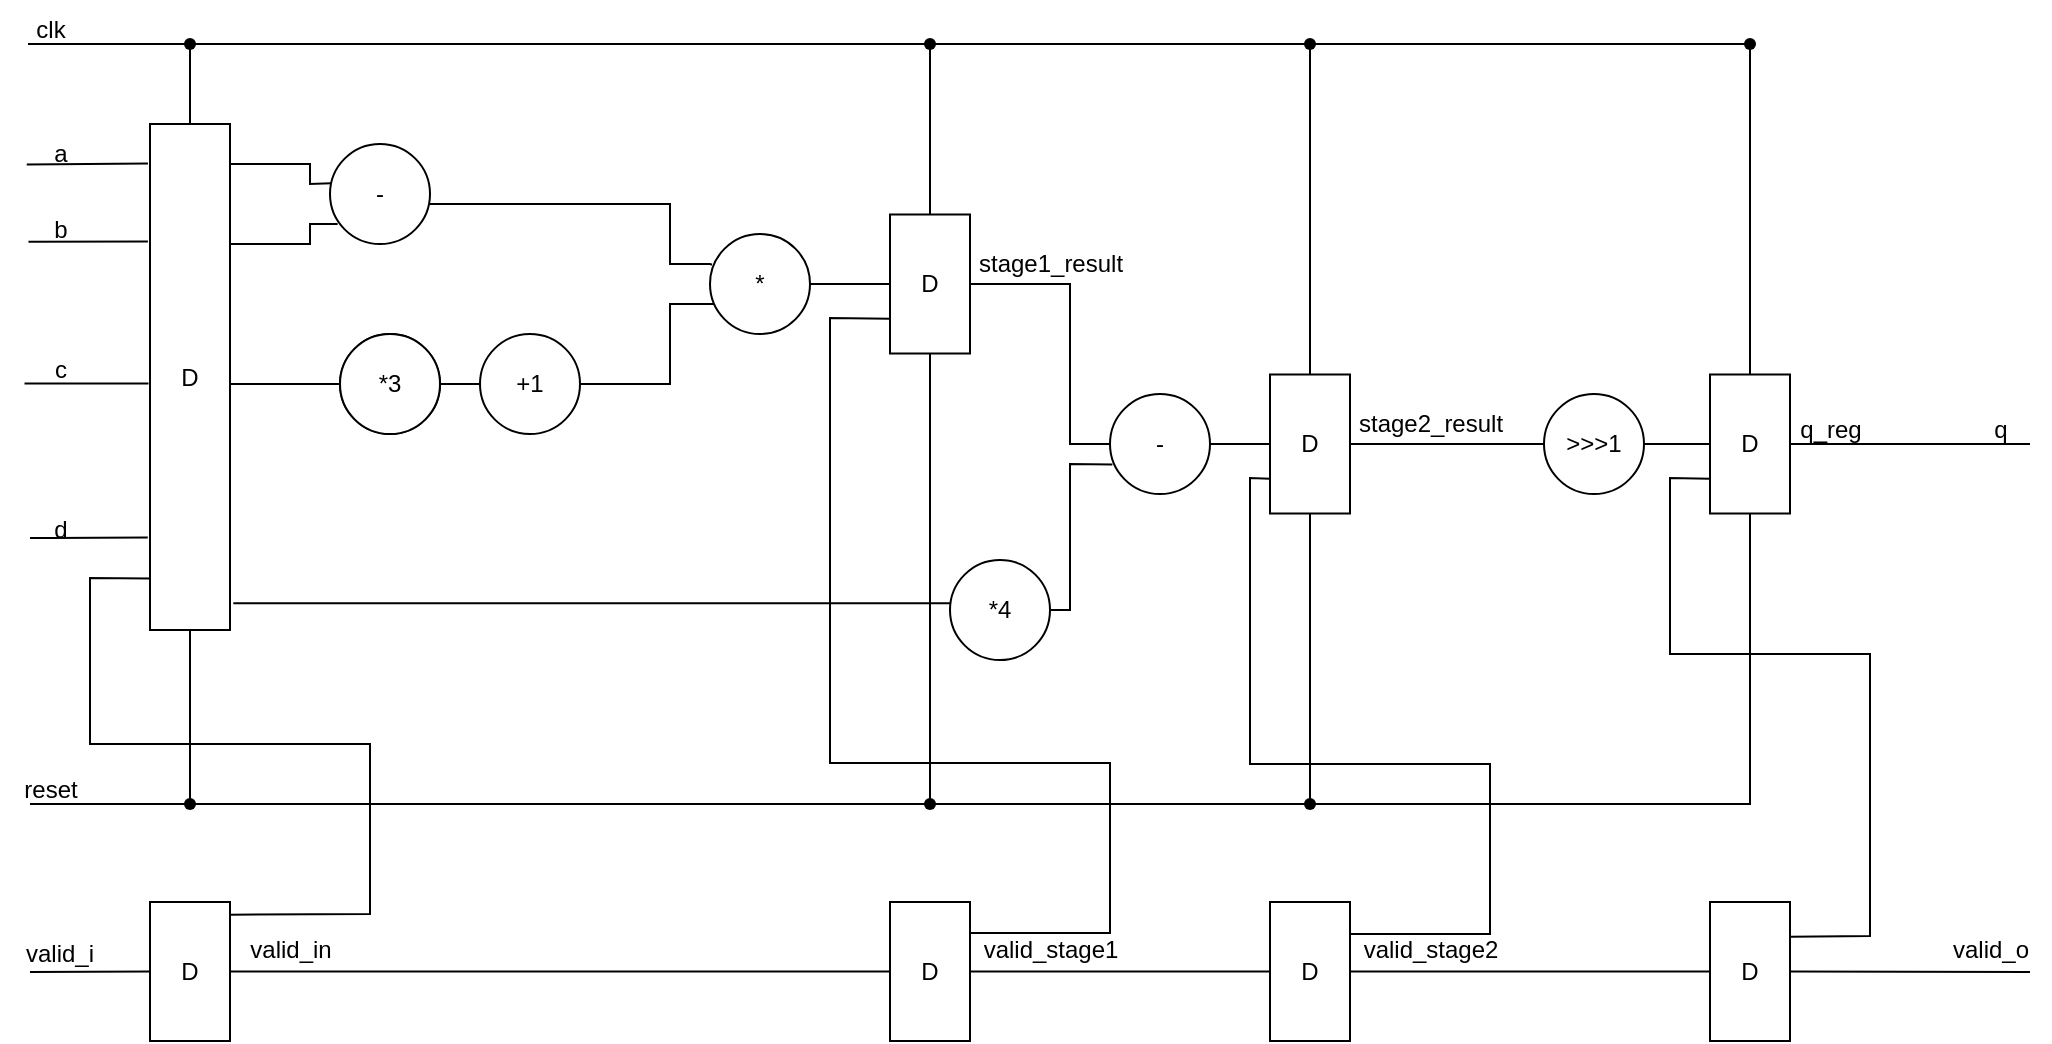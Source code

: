 <mxfile version="26.2.14">
  <diagram name="Страница — 1" id="qWmt-0j7AzN8GGAEcTqa">
    <mxGraphModel dx="1665" dy="791" grid="1" gridSize="10" guides="1" tooltips="1" connect="1" arrows="1" fold="1" page="1" pageScale="1" pageWidth="827" pageHeight="1169" math="0" shadow="0">
      <root>
        <mxCell id="0" />
        <mxCell id="1" parent="0" />
        <mxCell id="HM6oL9ZmOvFtEMd_MzmD-1" value="" style="endArrow=none;html=1;rounded=0;entryX=0.012;entryY=0.392;entryDx=0;entryDy=0;entryPerimeter=0;" parent="1" target="udKlv2XS0zDgbgj1gm9A-9" edge="1">
          <mxGeometry width="50" height="50" relative="1" as="geometry">
            <mxPoint x="120" y="200" as="sourcePoint" />
            <mxPoint x="200" y="210" as="targetPoint" />
            <Array as="points">
              <mxPoint x="160" y="200" />
              <mxPoint x="160" y="210" />
            </Array>
          </mxGeometry>
        </mxCell>
        <mxCell id="HM6oL9ZmOvFtEMd_MzmD-2" value="" style="endArrow=none;html=1;rounded=0;entryX=0.076;entryY=0.8;entryDx=0;entryDy=0;entryPerimeter=0;" parent="1" target="udKlv2XS0zDgbgj1gm9A-9" edge="1">
          <mxGeometry width="50" height="50" relative="1" as="geometry">
            <mxPoint x="120" y="240" as="sourcePoint" />
            <mxPoint x="200" y="230" as="targetPoint" />
            <Array as="points">
              <mxPoint x="160" y="240" />
              <mxPoint x="160" y="230" />
            </Array>
          </mxGeometry>
        </mxCell>
        <mxCell id="HM6oL9ZmOvFtEMd_MzmD-3" value="" style="endArrow=none;html=1;rounded=0;entryX=0;entryY=0.5;entryDx=0;entryDy=0;" parent="1" target="udKlv2XS0zDgbgj1gm9A-3" edge="1">
          <mxGeometry width="50" height="50" relative="1" as="geometry">
            <mxPoint x="120" y="310" as="sourcePoint" />
            <mxPoint x="200" y="310.0" as="targetPoint" />
          </mxGeometry>
        </mxCell>
        <mxCell id="HM6oL9ZmOvFtEMd_MzmD-4" value="" style="endArrow=none;html=1;rounded=0;entryX=0.012;entryY=0.432;entryDx=0;entryDy=0;exitX=1.041;exitY=0.947;exitDx=0;exitDy=0;exitPerimeter=0;entryPerimeter=0;" parent="1" target="udKlv2XS0zDgbgj1gm9A-10" edge="1" source="udKlv2XS0zDgbgj1gm9A-2">
          <mxGeometry width="50" height="50" relative="1" as="geometry">
            <mxPoint x="140" y="420" as="sourcePoint" />
            <mxPoint x="200" y="420" as="targetPoint" />
          </mxGeometry>
        </mxCell>
        <mxCell id="HM6oL9ZmOvFtEMd_MzmD-6" value="b" style="text;html=1;align=center;verticalAlign=middle;resizable=0;points=[];autosize=1;strokeColor=none;fillColor=none;" parent="1" vertex="1">
          <mxGeometry x="20" y="218" width="30" height="30" as="geometry" />
        </mxCell>
        <mxCell id="HM6oL9ZmOvFtEMd_MzmD-10" value="a" style="text;html=1;align=center;verticalAlign=middle;resizable=0;points=[];autosize=1;strokeColor=none;fillColor=none;" parent="1" vertex="1">
          <mxGeometry x="20" y="180" width="30" height="30" as="geometry" />
        </mxCell>
        <mxCell id="HM6oL9ZmOvFtEMd_MzmD-17" value="" style="endArrow=none;html=1;rounded=0;entryX=0;entryY=0.5;entryDx=0;entryDy=0;exitX=1;exitY=0.5;exitDx=0;exitDy=0;" parent="1" source="udKlv2XS0zDgbgj1gm9A-12" target="udKlv2XS0zDgbgj1gm9A-11" edge="1">
          <mxGeometry width="50" height="50" relative="1" as="geometry">
            <mxPoint x="225" y="300" as="sourcePoint" />
            <mxPoint x="255" y="300" as="targetPoint" />
          </mxGeometry>
        </mxCell>
        <mxCell id="HM6oL9ZmOvFtEMd_MzmD-19" value="" style="endArrow=none;html=1;rounded=0;exitX=1;exitY=0.5;exitDx=0;exitDy=0;entryX=0.047;entryY=0.7;entryDx=0;entryDy=0;entryPerimeter=0;" parent="1" source="udKlv2XS0zDgbgj1gm9A-11" target="udKlv2XS0zDgbgj1gm9A-13" edge="1">
          <mxGeometry width="50" height="50" relative="1" as="geometry">
            <mxPoint x="320" y="310" as="sourcePoint" />
            <mxPoint x="374" y="270" as="targetPoint" />
            <Array as="points">
              <mxPoint x="330" y="310" />
              <mxPoint x="340" y="310" />
              <mxPoint x="340" y="270" />
            </Array>
          </mxGeometry>
        </mxCell>
        <mxCell id="HM6oL9ZmOvFtEMd_MzmD-22" value="" style="endArrow=none;html=1;rounded=0;exitX=0.996;exitY=0.6;exitDx=0;exitDy=0;entryX=0.02;entryY=0.307;entryDx=0;entryDy=0;exitPerimeter=0;entryPerimeter=0;" parent="1" source="udKlv2XS0zDgbgj1gm9A-9" target="udKlv2XS0zDgbgj1gm9A-13" edge="1">
          <mxGeometry width="50" height="50" relative="1" as="geometry">
            <mxPoint x="240" y="220" as="sourcePoint" />
            <mxPoint x="374" y="250" as="targetPoint" />
            <Array as="points">
              <mxPoint x="340" y="220" />
              <mxPoint x="340" y="250" />
              <mxPoint x="360" y="250" />
            </Array>
          </mxGeometry>
        </mxCell>
        <mxCell id="HM6oL9ZmOvFtEMd_MzmD-31" value="" style="endArrow=none;html=1;rounded=0;entryX=1;entryY=0.5;entryDx=0;entryDy=0;exitX=0;exitY=0.5;exitDx=0;exitDy=0;" parent="1" target="udKlv2XS0zDgbgj1gm9A-15" edge="1" source="udKlv2XS0zDgbgj1gm9A-23">
          <mxGeometry width="50" height="50" relative="1" as="geometry">
            <mxPoint x="940" y="340" as="sourcePoint" />
            <mxPoint x="762" y="340" as="targetPoint" />
          </mxGeometry>
        </mxCell>
        <mxCell id="HM6oL9ZmOvFtEMd_MzmD-32" value="q" style="text;html=1;align=center;verticalAlign=middle;resizable=0;points=[];autosize=1;strokeColor=none;fillColor=none;" parent="1" vertex="1">
          <mxGeometry x="990" y="318" width="30" height="30" as="geometry" />
        </mxCell>
        <mxCell id="HM6oL9ZmOvFtEMd_MzmD-46" value="d" style="text;html=1;align=center;verticalAlign=middle;resizable=0;points=[];autosize=1;strokeColor=none;fillColor=none;" parent="1" vertex="1">
          <mxGeometry x="20" y="368" width="30" height="30" as="geometry" />
        </mxCell>
        <mxCell id="HM6oL9ZmOvFtEMd_MzmD-48" value="c" style="text;html=1;align=center;verticalAlign=middle;resizable=0;points=[];autosize=1;strokeColor=none;fillColor=none;" parent="1" vertex="1">
          <mxGeometry x="20" y="288" width="30" height="30" as="geometry" />
        </mxCell>
        <mxCell id="udKlv2XS0zDgbgj1gm9A-2" value="D" style="whiteSpace=wrap;html=1;" vertex="1" parent="1">
          <mxGeometry x="80" y="180" width="40" height="253" as="geometry" />
        </mxCell>
        <mxCell id="udKlv2XS0zDgbgj1gm9A-3" value="*3" style="ellipse;whiteSpace=wrap;html=1;aspect=fixed;" vertex="1" parent="1">
          <mxGeometry x="175" y="285" width="50" height="50" as="geometry" />
        </mxCell>
        <mxCell id="udKlv2XS0zDgbgj1gm9A-4" value="" style="endArrow=none;html=1;rounded=0;entryX=-0.028;entryY=0.936;entryDx=0;entryDy=0;entryPerimeter=0;" edge="1" parent="1">
          <mxGeometry width="50" height="50" relative="1" as="geometry">
            <mxPoint x="20" y="387" as="sourcePoint" />
            <mxPoint x="78.88" y="386.808" as="targetPoint" />
            <Array as="points">
              <mxPoint x="30" y="387" />
            </Array>
          </mxGeometry>
        </mxCell>
        <mxCell id="udKlv2XS0zDgbgj1gm9A-5" value="" style="endArrow=none;html=1;rounded=0;exitX=-0.091;exitY=0.724;exitDx=0;exitDy=0;exitPerimeter=0;entryX=-0.019;entryY=0.513;entryDx=0;entryDy=0;entryPerimeter=0;" edge="1" parent="1" source="HM6oL9ZmOvFtEMd_MzmD-48" target="udKlv2XS0zDgbgj1gm9A-2">
          <mxGeometry width="50" height="50" relative="1" as="geometry">
            <mxPoint x="160" y="330" as="sourcePoint" />
            <mxPoint x="210" y="280" as="targetPoint" />
          </mxGeometry>
        </mxCell>
        <mxCell id="udKlv2XS0zDgbgj1gm9A-7" value="" style="endArrow=none;html=1;rounded=0;entryX=-0.026;entryY=0.232;entryDx=0;entryDy=0;entryPerimeter=0;exitX=-0.026;exitY=0.696;exitDx=0;exitDy=0;exitPerimeter=0;" edge="1" parent="1" source="HM6oL9ZmOvFtEMd_MzmD-6" target="udKlv2XS0zDgbgj1gm9A-2">
          <mxGeometry width="50" height="50" relative="1" as="geometry">
            <mxPoint x="90" y="310" as="sourcePoint" />
            <mxPoint x="140" y="260" as="targetPoint" />
          </mxGeometry>
        </mxCell>
        <mxCell id="udKlv2XS0zDgbgj1gm9A-8" value="" style="endArrow=none;html=1;rounded=0;exitX=-0.054;exitY=0.676;exitDx=0;exitDy=0;exitPerimeter=0;entryX=-0.026;entryY=0.078;entryDx=0;entryDy=0;entryPerimeter=0;" edge="1" parent="1" source="HM6oL9ZmOvFtEMd_MzmD-10" target="udKlv2XS0zDgbgj1gm9A-2">
          <mxGeometry width="50" height="50" relative="1" as="geometry">
            <mxPoint x="90" y="310" as="sourcePoint" />
            <mxPoint x="140" y="260" as="targetPoint" />
          </mxGeometry>
        </mxCell>
        <mxCell id="udKlv2XS0zDgbgj1gm9A-9" value="-" style="ellipse;whiteSpace=wrap;html=1;aspect=fixed;" vertex="1" parent="1">
          <mxGeometry x="170" y="190" width="50" height="50" as="geometry" />
        </mxCell>
        <mxCell id="udKlv2XS0zDgbgj1gm9A-10" value="*4" style="ellipse;whiteSpace=wrap;html=1;aspect=fixed;" vertex="1" parent="1">
          <mxGeometry x="480" y="398" width="50" height="50" as="geometry" />
        </mxCell>
        <mxCell id="udKlv2XS0zDgbgj1gm9A-11" value="+1" style="ellipse;whiteSpace=wrap;html=1;aspect=fixed;" vertex="1" parent="1">
          <mxGeometry x="245" y="285" width="50" height="50" as="geometry" />
        </mxCell>
        <mxCell id="udKlv2XS0zDgbgj1gm9A-12" value="*3" style="ellipse;whiteSpace=wrap;html=1;aspect=fixed;" vertex="1" parent="1">
          <mxGeometry x="175" y="285" width="50" height="50" as="geometry" />
        </mxCell>
        <mxCell id="udKlv2XS0zDgbgj1gm9A-13" value="*" style="ellipse;whiteSpace=wrap;html=1;aspect=fixed;" vertex="1" parent="1">
          <mxGeometry x="360" y="235" width="50" height="50" as="geometry" />
        </mxCell>
        <mxCell id="udKlv2XS0zDgbgj1gm9A-14" value="-" style="ellipse;whiteSpace=wrap;html=1;aspect=fixed;" vertex="1" parent="1">
          <mxGeometry x="560" y="315" width="50" height="50" as="geometry" />
        </mxCell>
        <mxCell id="udKlv2XS0zDgbgj1gm9A-15" value="&amp;gt;&amp;gt;&amp;gt;1" style="ellipse;whiteSpace=wrap;html=1;aspect=fixed;" vertex="1" parent="1">
          <mxGeometry x="777" y="315" width="50" height="50" as="geometry" />
        </mxCell>
        <mxCell id="udKlv2XS0zDgbgj1gm9A-16" value="D" style="whiteSpace=wrap;html=1;" vertex="1" parent="1">
          <mxGeometry x="450" y="225.25" width="40" height="69.5" as="geometry" />
        </mxCell>
        <mxCell id="udKlv2XS0zDgbgj1gm9A-17" value="" style="endArrow=none;html=1;rounded=0;exitX=1;exitY=0.5;exitDx=0;exitDy=0;entryX=0;entryY=0.5;entryDx=0;entryDy=0;" edge="1" parent="1" source="udKlv2XS0zDgbgj1gm9A-13" target="udKlv2XS0zDgbgj1gm9A-16">
          <mxGeometry width="50" height="50" relative="1" as="geometry">
            <mxPoint x="390" y="340" as="sourcePoint" />
            <mxPoint x="440" y="290" as="targetPoint" />
          </mxGeometry>
        </mxCell>
        <mxCell id="udKlv2XS0zDgbgj1gm9A-18" value="" style="endArrow=none;html=1;rounded=0;exitX=1;exitY=0.5;exitDx=0;exitDy=0;entryX=0;entryY=0.5;entryDx=0;entryDy=0;" edge="1" parent="1" source="udKlv2XS0zDgbgj1gm9A-16" target="udKlv2XS0zDgbgj1gm9A-14">
          <mxGeometry width="50" height="50" relative="1" as="geometry">
            <mxPoint x="560" y="360" as="sourcePoint" />
            <mxPoint x="610" y="310" as="targetPoint" />
            <Array as="points">
              <mxPoint x="540" y="260" />
              <mxPoint x="540" y="340" />
            </Array>
          </mxGeometry>
        </mxCell>
        <mxCell id="udKlv2XS0zDgbgj1gm9A-19" value="" style="endArrow=none;html=1;rounded=0;exitX=1;exitY=0.5;exitDx=0;exitDy=0;entryX=0.024;entryY=0.705;entryDx=0;entryDy=0;entryPerimeter=0;" edge="1" parent="1" source="udKlv2XS0zDgbgj1gm9A-10" target="udKlv2XS0zDgbgj1gm9A-14">
          <mxGeometry width="50" height="50" relative="1" as="geometry">
            <mxPoint x="560" y="360" as="sourcePoint" />
            <mxPoint x="540" y="350" as="targetPoint" />
            <Array as="points">
              <mxPoint x="540" y="423" />
              <mxPoint x="540" y="350" />
            </Array>
          </mxGeometry>
        </mxCell>
        <mxCell id="udKlv2XS0zDgbgj1gm9A-20" value="D" style="whiteSpace=wrap;html=1;" vertex="1" parent="1">
          <mxGeometry x="640" y="305.25" width="40" height="69.5" as="geometry" />
        </mxCell>
        <mxCell id="udKlv2XS0zDgbgj1gm9A-21" value="" style="endArrow=none;html=1;rounded=0;exitX=1;exitY=0.5;exitDx=0;exitDy=0;entryX=0;entryY=0.5;entryDx=0;entryDy=0;" edge="1" parent="1" source="udKlv2XS0zDgbgj1gm9A-14" target="udKlv2XS0zDgbgj1gm9A-20">
          <mxGeometry width="50" height="50" relative="1" as="geometry">
            <mxPoint x="620" y="380" as="sourcePoint" />
            <mxPoint x="670" y="330" as="targetPoint" />
          </mxGeometry>
        </mxCell>
        <mxCell id="udKlv2XS0zDgbgj1gm9A-22" value="" style="endArrow=none;html=1;rounded=0;exitX=1;exitY=0.5;exitDx=0;exitDy=0;entryX=0;entryY=0.5;entryDx=0;entryDy=0;" edge="1" parent="1" source="udKlv2XS0zDgbgj1gm9A-20" target="udKlv2XS0zDgbgj1gm9A-15">
          <mxGeometry width="50" height="50" relative="1" as="geometry">
            <mxPoint x="620" y="380" as="sourcePoint" />
            <mxPoint x="670" y="330" as="targetPoint" />
          </mxGeometry>
        </mxCell>
        <mxCell id="udKlv2XS0zDgbgj1gm9A-24" value="" style="endArrow=none;html=1;rounded=0;entryX=1;entryY=0.5;entryDx=0;entryDy=0;" edge="1" parent="1" target="udKlv2XS0zDgbgj1gm9A-23">
          <mxGeometry width="50" height="50" relative="1" as="geometry">
            <mxPoint x="1020" y="340" as="sourcePoint" />
            <mxPoint x="762" y="340" as="targetPoint" />
          </mxGeometry>
        </mxCell>
        <mxCell id="udKlv2XS0zDgbgj1gm9A-23" value="D" style="whiteSpace=wrap;html=1;" vertex="1" parent="1">
          <mxGeometry x="860" y="305.25" width="40" height="69.5" as="geometry" />
        </mxCell>
        <mxCell id="udKlv2XS0zDgbgj1gm9A-25" value="stage1_result" style="text;html=1;align=center;verticalAlign=middle;resizable=0;points=[];autosize=1;strokeColor=none;fillColor=none;" vertex="1" parent="1">
          <mxGeometry x="480" y="235" width="100" height="30" as="geometry" />
        </mxCell>
        <mxCell id="udKlv2XS0zDgbgj1gm9A-26" value="stage2_result" style="text;html=1;align=center;verticalAlign=middle;resizable=0;points=[];autosize=1;strokeColor=none;fillColor=none;" vertex="1" parent="1">
          <mxGeometry x="670" y="315" width="100" height="30" as="geometry" />
        </mxCell>
        <mxCell id="udKlv2XS0zDgbgj1gm9A-27" value="q_reg" style="text;html=1;align=center;verticalAlign=middle;resizable=0;points=[];autosize=1;strokeColor=none;fillColor=none;" vertex="1" parent="1">
          <mxGeometry x="895" y="318" width="50" height="30" as="geometry" />
        </mxCell>
        <mxCell id="udKlv2XS0zDgbgj1gm9A-28" value="" style="endArrow=none;html=1;rounded=0;exitX=-0.054;exitY=0.676;exitDx=0;exitDy=0;exitPerimeter=0;entryX=0.5;entryY=0;entryDx=0;entryDy=0;" edge="1" parent="1" target="udKlv2XS0zDgbgj1gm9A-2">
          <mxGeometry width="50" height="50" relative="1" as="geometry">
            <mxPoint x="19" y="140" as="sourcePoint" />
            <mxPoint x="80" y="140" as="targetPoint" />
            <Array as="points">
              <mxPoint x="100" y="140" />
            </Array>
          </mxGeometry>
        </mxCell>
        <mxCell id="udKlv2XS0zDgbgj1gm9A-29" value="clk" style="text;html=1;align=center;verticalAlign=middle;resizable=0;points=[];autosize=1;strokeColor=none;fillColor=none;" vertex="1" parent="1">
          <mxGeometry x="10" y="118" width="40" height="30" as="geometry" />
        </mxCell>
        <mxCell id="udKlv2XS0zDgbgj1gm9A-30" value="" style="endArrow=none;html=1;rounded=0;entryX=0.5;entryY=0;entryDx=0;entryDy=0;" edge="1" parent="1" source="udKlv2XS0zDgbgj1gm9A-33" target="udKlv2XS0zDgbgj1gm9A-16">
          <mxGeometry width="50" height="50" relative="1" as="geometry">
            <mxPoint x="100" y="140" as="sourcePoint" />
            <mxPoint x="480" y="200" as="targetPoint" />
            <Array as="points">
              <mxPoint x="470" y="140" />
            </Array>
          </mxGeometry>
        </mxCell>
        <mxCell id="udKlv2XS0zDgbgj1gm9A-31" value="" style="endArrow=none;html=1;rounded=0;entryX=0.5;entryY=0;entryDx=0;entryDy=0;" edge="1" parent="1" source="udKlv2XS0zDgbgj1gm9A-38" target="udKlv2XS0zDgbgj1gm9A-20">
          <mxGeometry width="50" height="50" relative="1" as="geometry">
            <mxPoint x="470" y="140" as="sourcePoint" />
            <mxPoint x="680" y="140" as="targetPoint" />
            <Array as="points">
              <mxPoint x="660" y="140" />
            </Array>
          </mxGeometry>
        </mxCell>
        <mxCell id="udKlv2XS0zDgbgj1gm9A-32" value="" style="endArrow=none;html=1;rounded=0;entryX=0.5;entryY=0;entryDx=0;entryDy=0;" edge="1" parent="1" source="udKlv2XS0zDgbgj1gm9A-40" target="udKlv2XS0zDgbgj1gm9A-23">
          <mxGeometry width="50" height="50" relative="1" as="geometry">
            <mxPoint x="660" y="140" as="sourcePoint" />
            <mxPoint x="830" y="320" as="targetPoint" />
            <Array as="points">
              <mxPoint x="880" y="140" />
            </Array>
          </mxGeometry>
        </mxCell>
        <mxCell id="udKlv2XS0zDgbgj1gm9A-36" value="" style="shape=waypoint;sketch=0;fillStyle=solid;size=6;pointerEvents=1;points=[];fillColor=none;resizable=0;rotatable=0;perimeter=centerPerimeter;snapToPoint=1;" vertex="1" parent="1">
          <mxGeometry x="90" y="130" width="20" height="20" as="geometry" />
        </mxCell>
        <mxCell id="udKlv2XS0zDgbgj1gm9A-37" value="" style="endArrow=none;html=1;rounded=0;entryDx=0;entryDy=0;" edge="1" parent="1" target="udKlv2XS0zDgbgj1gm9A-33">
          <mxGeometry width="50" height="50" relative="1" as="geometry">
            <mxPoint x="100" y="140" as="sourcePoint" />
            <mxPoint x="470" y="225" as="targetPoint" />
            <Array as="points" />
          </mxGeometry>
        </mxCell>
        <mxCell id="udKlv2XS0zDgbgj1gm9A-33" value="" style="shape=waypoint;sketch=0;fillStyle=solid;size=6;pointerEvents=1;points=[];fillColor=none;resizable=0;rotatable=0;perimeter=centerPerimeter;snapToPoint=1;" vertex="1" parent="1">
          <mxGeometry x="460" y="130" width="20" height="20" as="geometry" />
        </mxCell>
        <mxCell id="udKlv2XS0zDgbgj1gm9A-39" value="" style="endArrow=none;html=1;rounded=0;entryDx=0;entryDy=0;" edge="1" parent="1" target="udKlv2XS0zDgbgj1gm9A-38">
          <mxGeometry width="50" height="50" relative="1" as="geometry">
            <mxPoint x="470" y="140" as="sourcePoint" />
            <mxPoint x="660" y="305" as="targetPoint" />
            <Array as="points" />
          </mxGeometry>
        </mxCell>
        <mxCell id="udKlv2XS0zDgbgj1gm9A-38" value="" style="shape=waypoint;sketch=0;fillStyle=solid;size=6;pointerEvents=1;points=[];fillColor=none;resizable=0;rotatable=0;perimeter=centerPerimeter;snapToPoint=1;" vertex="1" parent="1">
          <mxGeometry x="650" y="130" width="20" height="20" as="geometry" />
        </mxCell>
        <mxCell id="udKlv2XS0zDgbgj1gm9A-41" value="" style="endArrow=none;html=1;rounded=0;entryDx=0;entryDy=0;" edge="1" parent="1" target="udKlv2XS0zDgbgj1gm9A-40">
          <mxGeometry width="50" height="50" relative="1" as="geometry">
            <mxPoint x="660" y="140" as="sourcePoint" />
            <mxPoint x="880" y="305" as="targetPoint" />
            <Array as="points" />
          </mxGeometry>
        </mxCell>
        <mxCell id="udKlv2XS0zDgbgj1gm9A-40" value="" style="shape=waypoint;sketch=0;fillStyle=solid;size=6;pointerEvents=1;points=[];fillColor=none;resizable=0;rotatable=0;perimeter=centerPerimeter;snapToPoint=1;" vertex="1" parent="1">
          <mxGeometry x="870" y="130" width="20" height="20" as="geometry" />
        </mxCell>
        <mxCell id="udKlv2XS0zDgbgj1gm9A-43" value="" style="endArrow=none;html=1;rounded=0;entryX=0.5;entryY=1;entryDx=0;entryDy=0;" edge="1" parent="1" target="udKlv2XS0zDgbgj1gm9A-2">
          <mxGeometry width="50" height="50" relative="1" as="geometry">
            <mxPoint x="20" y="520" as="sourcePoint" />
            <mxPoint x="80" y="520" as="targetPoint" />
            <Array as="points">
              <mxPoint x="100" y="520" />
            </Array>
          </mxGeometry>
        </mxCell>
        <mxCell id="udKlv2XS0zDgbgj1gm9A-45" value="reset" style="text;html=1;align=center;verticalAlign=middle;resizable=0;points=[];autosize=1;strokeColor=none;fillColor=none;" vertex="1" parent="1">
          <mxGeometry x="5" y="498" width="50" height="30" as="geometry" />
        </mxCell>
        <mxCell id="udKlv2XS0zDgbgj1gm9A-46" value="" style="endArrow=none;html=1;rounded=0;entryX=0.5;entryY=1;entryDx=0;entryDy=0;" edge="1" parent="1" source="udKlv2XS0zDgbgj1gm9A-50" target="udKlv2XS0zDgbgj1gm9A-16">
          <mxGeometry width="50" height="50" relative="1" as="geometry">
            <mxPoint x="100" y="520" as="sourcePoint" />
            <mxPoint x="400" y="470" as="targetPoint" />
            <Array as="points">
              <mxPoint x="470" y="520" />
            </Array>
          </mxGeometry>
        </mxCell>
        <mxCell id="udKlv2XS0zDgbgj1gm9A-48" value="" style="shape=waypoint;sketch=0;fillStyle=solid;size=6;pointerEvents=1;points=[];fillColor=none;resizable=0;rotatable=0;perimeter=centerPerimeter;snapToPoint=1;" vertex="1" parent="1">
          <mxGeometry x="90" y="510" width="20" height="20" as="geometry" />
        </mxCell>
        <mxCell id="udKlv2XS0zDgbgj1gm9A-51" value="" style="endArrow=none;html=1;rounded=0;entryDx=0;entryDy=0;" edge="1" parent="1" target="udKlv2XS0zDgbgj1gm9A-50">
          <mxGeometry width="50" height="50" relative="1" as="geometry">
            <mxPoint x="100" y="520" as="sourcePoint" />
            <mxPoint x="470" y="295" as="targetPoint" />
            <Array as="points" />
          </mxGeometry>
        </mxCell>
        <mxCell id="udKlv2XS0zDgbgj1gm9A-50" value="" style="shape=waypoint;sketch=0;fillStyle=solid;size=6;pointerEvents=1;points=[];fillColor=none;resizable=0;rotatable=0;perimeter=centerPerimeter;snapToPoint=1;" vertex="1" parent="1">
          <mxGeometry x="460" y="510" width="20" height="20" as="geometry" />
        </mxCell>
        <mxCell id="udKlv2XS0zDgbgj1gm9A-52" value="" style="endArrow=none;html=1;rounded=0;exitX=0.649;exitY=0.668;exitDx=0;exitDy=0;exitPerimeter=0;entryX=0.5;entryY=1;entryDx=0;entryDy=0;" edge="1" parent="1" source="udKlv2XS0zDgbgj1gm9A-50" target="udKlv2XS0zDgbgj1gm9A-20">
          <mxGeometry width="50" height="50" relative="1" as="geometry">
            <mxPoint x="590" y="480" as="sourcePoint" />
            <mxPoint x="640" y="430" as="targetPoint" />
            <Array as="points">
              <mxPoint x="660" y="520" />
            </Array>
          </mxGeometry>
        </mxCell>
        <mxCell id="udKlv2XS0zDgbgj1gm9A-53" value="" style="shape=waypoint;sketch=0;fillStyle=solid;size=6;pointerEvents=1;points=[];fillColor=none;resizable=0;rotatable=0;perimeter=centerPerimeter;snapToPoint=1;" vertex="1" parent="1">
          <mxGeometry x="650" y="510" width="20" height="20" as="geometry" />
        </mxCell>
        <mxCell id="udKlv2XS0zDgbgj1gm9A-54" value="" style="endArrow=none;html=1;rounded=0;entryX=0.5;entryY=1;entryDx=0;entryDy=0;" edge="1" parent="1" source="udKlv2XS0zDgbgj1gm9A-53" target="udKlv2XS0zDgbgj1gm9A-23">
          <mxGeometry width="50" height="50" relative="1" as="geometry">
            <mxPoint x="750" y="440" as="sourcePoint" />
            <mxPoint x="800" y="390" as="targetPoint" />
            <Array as="points">
              <mxPoint x="880" y="520" />
            </Array>
          </mxGeometry>
        </mxCell>
        <mxCell id="udKlv2XS0zDgbgj1gm9A-56" value="" style="endArrow=none;html=1;rounded=0;entryX=0;entryY=0.5;entryDx=0;entryDy=0;" edge="1" parent="1" target="udKlv2XS0zDgbgj1gm9A-58">
          <mxGeometry width="50" height="50" relative="1" as="geometry">
            <mxPoint x="20" y="604" as="sourcePoint" />
            <mxPoint x="100" y="600" as="targetPoint" />
          </mxGeometry>
        </mxCell>
        <mxCell id="udKlv2XS0zDgbgj1gm9A-57" value="valid_i" style="text;strokeColor=none;align=center;fillColor=none;html=1;verticalAlign=middle;whiteSpace=wrap;rounded=0;" vertex="1" parent="1">
          <mxGeometry x="5" y="580" width="60" height="30" as="geometry" />
        </mxCell>
        <mxCell id="udKlv2XS0zDgbgj1gm9A-58" value="D" style="whiteSpace=wrap;html=1;" vertex="1" parent="1">
          <mxGeometry x="80" y="569" width="40" height="69.5" as="geometry" />
        </mxCell>
        <mxCell id="udKlv2XS0zDgbgj1gm9A-59" value="D" style="whiteSpace=wrap;html=1;" vertex="1" parent="1">
          <mxGeometry x="450" y="569" width="40" height="69.5" as="geometry" />
        </mxCell>
        <mxCell id="udKlv2XS0zDgbgj1gm9A-60" value="D" style="whiteSpace=wrap;html=1;" vertex="1" parent="1">
          <mxGeometry x="640" y="569" width="40" height="69.5" as="geometry" />
        </mxCell>
        <mxCell id="udKlv2XS0zDgbgj1gm9A-61" value="D" style="whiteSpace=wrap;html=1;" vertex="1" parent="1">
          <mxGeometry x="860" y="569" width="40" height="69.5" as="geometry" />
        </mxCell>
        <mxCell id="udKlv2XS0zDgbgj1gm9A-62" value="" style="endArrow=none;html=1;rounded=0;exitX=1;exitY=0.5;exitDx=0;exitDy=0;entryX=0;entryY=0.5;entryDx=0;entryDy=0;" edge="1" parent="1" source="udKlv2XS0zDgbgj1gm9A-58" target="udKlv2XS0zDgbgj1gm9A-59">
          <mxGeometry width="50" height="50" relative="1" as="geometry">
            <mxPoint x="370" y="510" as="sourcePoint" />
            <mxPoint x="420" y="460" as="targetPoint" />
          </mxGeometry>
        </mxCell>
        <mxCell id="udKlv2XS0zDgbgj1gm9A-63" value="" style="endArrow=none;html=1;rounded=0;exitX=1;exitY=0.5;exitDx=0;exitDy=0;entryX=0;entryY=0.5;entryDx=0;entryDy=0;" edge="1" parent="1" source="udKlv2XS0zDgbgj1gm9A-59" target="udKlv2XS0zDgbgj1gm9A-60">
          <mxGeometry width="50" height="50" relative="1" as="geometry">
            <mxPoint x="570" y="560" as="sourcePoint" />
            <mxPoint x="620" y="510" as="targetPoint" />
          </mxGeometry>
        </mxCell>
        <mxCell id="udKlv2XS0zDgbgj1gm9A-64" value="" style="endArrow=none;html=1;rounded=0;exitX=1;exitY=0.5;exitDx=0;exitDy=0;entryX=0;entryY=0.5;entryDx=0;entryDy=0;" edge="1" parent="1" source="udKlv2XS0zDgbgj1gm9A-60" target="udKlv2XS0zDgbgj1gm9A-61">
          <mxGeometry width="50" height="50" relative="1" as="geometry">
            <mxPoint x="570" y="560" as="sourcePoint" />
            <mxPoint x="620" y="510" as="targetPoint" />
          </mxGeometry>
        </mxCell>
        <mxCell id="udKlv2XS0zDgbgj1gm9A-65" value="" style="endArrow=none;html=1;rounded=0;exitX=1;exitY=0.5;exitDx=0;exitDy=0;" edge="1" parent="1" source="udKlv2XS0zDgbgj1gm9A-61">
          <mxGeometry width="50" height="50" relative="1" as="geometry">
            <mxPoint x="860" y="570" as="sourcePoint" />
            <mxPoint x="1020" y="604" as="targetPoint" />
          </mxGeometry>
        </mxCell>
        <mxCell id="udKlv2XS0zDgbgj1gm9A-66" value="valid_o" style="text;html=1;align=center;verticalAlign=middle;resizable=0;points=[];autosize=1;strokeColor=none;fillColor=none;" vertex="1" parent="1">
          <mxGeometry x="970" y="578" width="60" height="30" as="geometry" />
        </mxCell>
        <mxCell id="udKlv2XS0zDgbgj1gm9A-67" value="valid_in" style="text;html=1;align=center;verticalAlign=middle;resizable=0;points=[];autosize=1;strokeColor=none;fillColor=none;" vertex="1" parent="1">
          <mxGeometry x="120" y="578" width="60" height="30" as="geometry" />
        </mxCell>
        <mxCell id="udKlv2XS0zDgbgj1gm9A-68" value="valid_stage1" style="text;html=1;align=center;verticalAlign=middle;resizable=0;points=[];autosize=1;strokeColor=none;fillColor=none;" vertex="1" parent="1">
          <mxGeometry x="485" y="578" width="90" height="30" as="geometry" />
        </mxCell>
        <mxCell id="udKlv2XS0zDgbgj1gm9A-69" value="valid_stage2" style="text;html=1;align=center;verticalAlign=middle;resizable=0;points=[];autosize=1;strokeColor=none;fillColor=none;" vertex="1" parent="1">
          <mxGeometry x="675" y="578" width="90" height="30" as="geometry" />
        </mxCell>
        <mxCell id="udKlv2XS0zDgbgj1gm9A-70" value="" style="endArrow=none;html=1;rounded=0;exitX=0.999;exitY=0.091;exitDx=0;exitDy=0;exitPerimeter=0;entryX=0;entryY=0.898;entryDx=0;entryDy=0;entryPerimeter=0;" edge="1" parent="1" source="udKlv2XS0zDgbgj1gm9A-58" target="udKlv2XS0zDgbgj1gm9A-2">
          <mxGeometry width="50" height="50" relative="1" as="geometry">
            <mxPoint x="220" y="530" as="sourcePoint" />
            <mxPoint x="60" y="450" as="targetPoint" />
            <Array as="points">
              <mxPoint x="190" y="575" />
              <mxPoint x="190" y="490" />
              <mxPoint x="50" y="490" />
              <mxPoint x="50" y="407" />
            </Array>
          </mxGeometry>
        </mxCell>
        <mxCell id="udKlv2XS0zDgbgj1gm9A-71" value="" style="endArrow=none;html=1;rounded=0;exitX=0.999;exitY=0.091;exitDx=0;exitDy=0;exitPerimeter=0;entryX=0;entryY=0.75;entryDx=0;entryDy=0;" edge="1" parent="1" target="udKlv2XS0zDgbgj1gm9A-16">
          <mxGeometry width="50" height="50" relative="1" as="geometry">
            <mxPoint x="490" y="584.5" as="sourcePoint" />
            <mxPoint x="450" y="416.5" as="targetPoint" />
            <Array as="points">
              <mxPoint x="560" y="584.5" />
              <mxPoint x="560" y="499.5" />
              <mxPoint x="420" y="499.5" />
              <mxPoint x="420" y="277" />
            </Array>
          </mxGeometry>
        </mxCell>
        <mxCell id="udKlv2XS0zDgbgj1gm9A-72" value="" style="endArrow=none;html=1;rounded=0;exitX=0.999;exitY=0.091;exitDx=0;exitDy=0;exitPerimeter=0;entryX=0;entryY=0.75;entryDx=0;entryDy=0;" edge="1" parent="1" target="udKlv2XS0zDgbgj1gm9A-20">
          <mxGeometry width="50" height="50" relative="1" as="geometry">
            <mxPoint x="680" y="585" as="sourcePoint" />
            <mxPoint x="640" y="417" as="targetPoint" />
            <Array as="points">
              <mxPoint x="750" y="585" />
              <mxPoint x="750" y="500" />
              <mxPoint x="630" y="500" />
              <mxPoint x="630" y="460" />
              <mxPoint x="630" y="357" />
            </Array>
          </mxGeometry>
        </mxCell>
        <mxCell id="udKlv2XS0zDgbgj1gm9A-73" value="" style="endArrow=none;html=1;rounded=0;exitX=1;exitY=0.25;exitDx=0;exitDy=0;entryX=0;entryY=0.75;entryDx=0;entryDy=0;" edge="1" parent="1" source="udKlv2XS0zDgbgj1gm9A-61" target="udKlv2XS0zDgbgj1gm9A-23">
          <mxGeometry width="50" height="50" relative="1" as="geometry">
            <mxPoint x="900" y="530" as="sourcePoint" />
            <mxPoint x="860" y="362" as="targetPoint" />
            <Array as="points">
              <mxPoint x="940" y="586" />
              <mxPoint x="940" y="530" />
              <mxPoint x="940" y="445" />
              <mxPoint x="840" y="445" />
              <mxPoint x="840" y="400" />
              <mxPoint x="840" y="357" />
            </Array>
          </mxGeometry>
        </mxCell>
      </root>
    </mxGraphModel>
  </diagram>
</mxfile>
